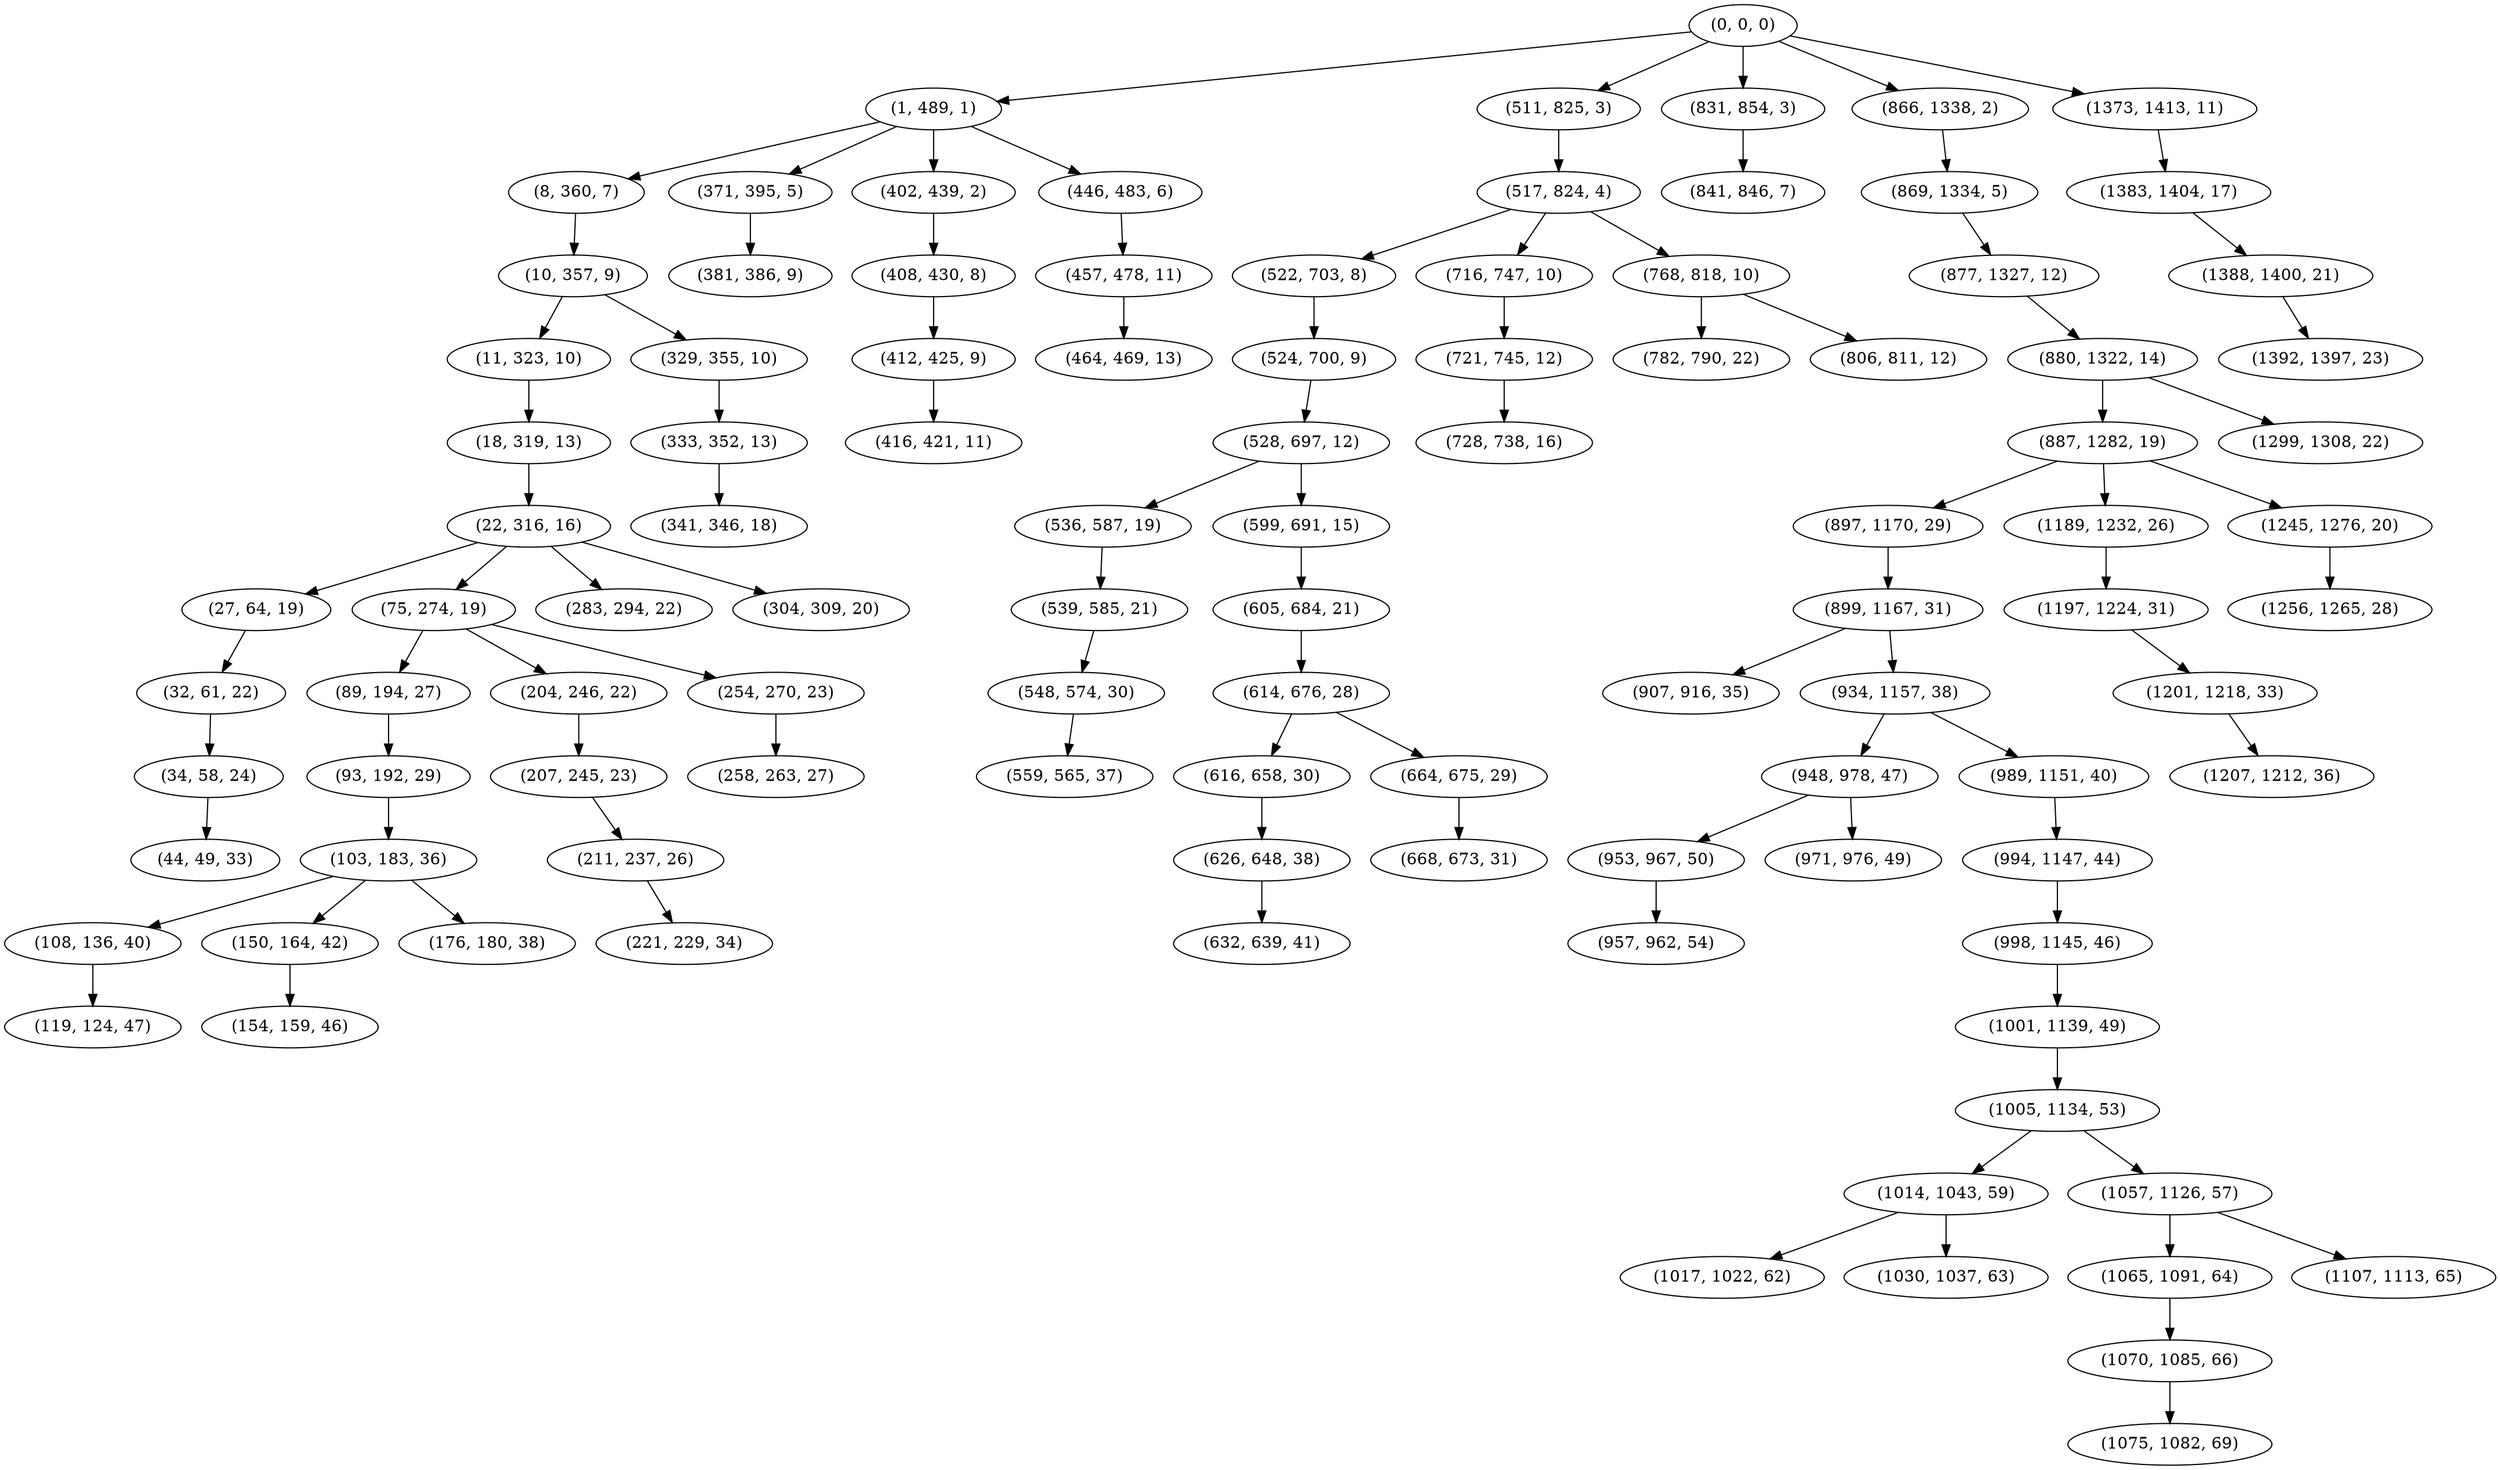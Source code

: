 digraph tree {
    "(0, 0, 0)";
    "(1, 489, 1)";
    "(8, 360, 7)";
    "(10, 357, 9)";
    "(11, 323, 10)";
    "(18, 319, 13)";
    "(22, 316, 16)";
    "(27, 64, 19)";
    "(32, 61, 22)";
    "(34, 58, 24)";
    "(44, 49, 33)";
    "(75, 274, 19)";
    "(89, 194, 27)";
    "(93, 192, 29)";
    "(103, 183, 36)";
    "(108, 136, 40)";
    "(119, 124, 47)";
    "(150, 164, 42)";
    "(154, 159, 46)";
    "(176, 180, 38)";
    "(204, 246, 22)";
    "(207, 245, 23)";
    "(211, 237, 26)";
    "(221, 229, 34)";
    "(254, 270, 23)";
    "(258, 263, 27)";
    "(283, 294, 22)";
    "(304, 309, 20)";
    "(329, 355, 10)";
    "(333, 352, 13)";
    "(341, 346, 18)";
    "(371, 395, 5)";
    "(381, 386, 9)";
    "(402, 439, 2)";
    "(408, 430, 8)";
    "(412, 425, 9)";
    "(416, 421, 11)";
    "(446, 483, 6)";
    "(457, 478, 11)";
    "(464, 469, 13)";
    "(511, 825, 3)";
    "(517, 824, 4)";
    "(522, 703, 8)";
    "(524, 700, 9)";
    "(528, 697, 12)";
    "(536, 587, 19)";
    "(539, 585, 21)";
    "(548, 574, 30)";
    "(559, 565, 37)";
    "(599, 691, 15)";
    "(605, 684, 21)";
    "(614, 676, 28)";
    "(616, 658, 30)";
    "(626, 648, 38)";
    "(632, 639, 41)";
    "(664, 675, 29)";
    "(668, 673, 31)";
    "(716, 747, 10)";
    "(721, 745, 12)";
    "(728, 738, 16)";
    "(768, 818, 10)";
    "(782, 790, 22)";
    "(806, 811, 12)";
    "(831, 854, 3)";
    "(841, 846, 7)";
    "(866, 1338, 2)";
    "(869, 1334, 5)";
    "(877, 1327, 12)";
    "(880, 1322, 14)";
    "(887, 1282, 19)";
    "(897, 1170, 29)";
    "(899, 1167, 31)";
    "(907, 916, 35)";
    "(934, 1157, 38)";
    "(948, 978, 47)";
    "(953, 967, 50)";
    "(957, 962, 54)";
    "(971, 976, 49)";
    "(989, 1151, 40)";
    "(994, 1147, 44)";
    "(998, 1145, 46)";
    "(1001, 1139, 49)";
    "(1005, 1134, 53)";
    "(1014, 1043, 59)";
    "(1017, 1022, 62)";
    "(1030, 1037, 63)";
    "(1057, 1126, 57)";
    "(1065, 1091, 64)";
    "(1070, 1085, 66)";
    "(1075, 1082, 69)";
    "(1107, 1113, 65)";
    "(1189, 1232, 26)";
    "(1197, 1224, 31)";
    "(1201, 1218, 33)";
    "(1207, 1212, 36)";
    "(1245, 1276, 20)";
    "(1256, 1265, 28)";
    "(1299, 1308, 22)";
    "(1373, 1413, 11)";
    "(1383, 1404, 17)";
    "(1388, 1400, 21)";
    "(1392, 1397, 23)";
    "(0, 0, 0)" -> "(1, 489, 1)";
    "(0, 0, 0)" -> "(511, 825, 3)";
    "(0, 0, 0)" -> "(831, 854, 3)";
    "(0, 0, 0)" -> "(866, 1338, 2)";
    "(0, 0, 0)" -> "(1373, 1413, 11)";
    "(1, 489, 1)" -> "(8, 360, 7)";
    "(1, 489, 1)" -> "(371, 395, 5)";
    "(1, 489, 1)" -> "(402, 439, 2)";
    "(1, 489, 1)" -> "(446, 483, 6)";
    "(8, 360, 7)" -> "(10, 357, 9)";
    "(10, 357, 9)" -> "(11, 323, 10)";
    "(10, 357, 9)" -> "(329, 355, 10)";
    "(11, 323, 10)" -> "(18, 319, 13)";
    "(18, 319, 13)" -> "(22, 316, 16)";
    "(22, 316, 16)" -> "(27, 64, 19)";
    "(22, 316, 16)" -> "(75, 274, 19)";
    "(22, 316, 16)" -> "(283, 294, 22)";
    "(22, 316, 16)" -> "(304, 309, 20)";
    "(27, 64, 19)" -> "(32, 61, 22)";
    "(32, 61, 22)" -> "(34, 58, 24)";
    "(34, 58, 24)" -> "(44, 49, 33)";
    "(75, 274, 19)" -> "(89, 194, 27)";
    "(75, 274, 19)" -> "(204, 246, 22)";
    "(75, 274, 19)" -> "(254, 270, 23)";
    "(89, 194, 27)" -> "(93, 192, 29)";
    "(93, 192, 29)" -> "(103, 183, 36)";
    "(103, 183, 36)" -> "(108, 136, 40)";
    "(103, 183, 36)" -> "(150, 164, 42)";
    "(103, 183, 36)" -> "(176, 180, 38)";
    "(108, 136, 40)" -> "(119, 124, 47)";
    "(150, 164, 42)" -> "(154, 159, 46)";
    "(204, 246, 22)" -> "(207, 245, 23)";
    "(207, 245, 23)" -> "(211, 237, 26)";
    "(211, 237, 26)" -> "(221, 229, 34)";
    "(254, 270, 23)" -> "(258, 263, 27)";
    "(329, 355, 10)" -> "(333, 352, 13)";
    "(333, 352, 13)" -> "(341, 346, 18)";
    "(371, 395, 5)" -> "(381, 386, 9)";
    "(402, 439, 2)" -> "(408, 430, 8)";
    "(408, 430, 8)" -> "(412, 425, 9)";
    "(412, 425, 9)" -> "(416, 421, 11)";
    "(446, 483, 6)" -> "(457, 478, 11)";
    "(457, 478, 11)" -> "(464, 469, 13)";
    "(511, 825, 3)" -> "(517, 824, 4)";
    "(517, 824, 4)" -> "(522, 703, 8)";
    "(517, 824, 4)" -> "(716, 747, 10)";
    "(517, 824, 4)" -> "(768, 818, 10)";
    "(522, 703, 8)" -> "(524, 700, 9)";
    "(524, 700, 9)" -> "(528, 697, 12)";
    "(528, 697, 12)" -> "(536, 587, 19)";
    "(528, 697, 12)" -> "(599, 691, 15)";
    "(536, 587, 19)" -> "(539, 585, 21)";
    "(539, 585, 21)" -> "(548, 574, 30)";
    "(548, 574, 30)" -> "(559, 565, 37)";
    "(599, 691, 15)" -> "(605, 684, 21)";
    "(605, 684, 21)" -> "(614, 676, 28)";
    "(614, 676, 28)" -> "(616, 658, 30)";
    "(614, 676, 28)" -> "(664, 675, 29)";
    "(616, 658, 30)" -> "(626, 648, 38)";
    "(626, 648, 38)" -> "(632, 639, 41)";
    "(664, 675, 29)" -> "(668, 673, 31)";
    "(716, 747, 10)" -> "(721, 745, 12)";
    "(721, 745, 12)" -> "(728, 738, 16)";
    "(768, 818, 10)" -> "(782, 790, 22)";
    "(768, 818, 10)" -> "(806, 811, 12)";
    "(831, 854, 3)" -> "(841, 846, 7)";
    "(866, 1338, 2)" -> "(869, 1334, 5)";
    "(869, 1334, 5)" -> "(877, 1327, 12)";
    "(877, 1327, 12)" -> "(880, 1322, 14)";
    "(880, 1322, 14)" -> "(887, 1282, 19)";
    "(880, 1322, 14)" -> "(1299, 1308, 22)";
    "(887, 1282, 19)" -> "(897, 1170, 29)";
    "(887, 1282, 19)" -> "(1189, 1232, 26)";
    "(887, 1282, 19)" -> "(1245, 1276, 20)";
    "(897, 1170, 29)" -> "(899, 1167, 31)";
    "(899, 1167, 31)" -> "(907, 916, 35)";
    "(899, 1167, 31)" -> "(934, 1157, 38)";
    "(934, 1157, 38)" -> "(948, 978, 47)";
    "(934, 1157, 38)" -> "(989, 1151, 40)";
    "(948, 978, 47)" -> "(953, 967, 50)";
    "(948, 978, 47)" -> "(971, 976, 49)";
    "(953, 967, 50)" -> "(957, 962, 54)";
    "(989, 1151, 40)" -> "(994, 1147, 44)";
    "(994, 1147, 44)" -> "(998, 1145, 46)";
    "(998, 1145, 46)" -> "(1001, 1139, 49)";
    "(1001, 1139, 49)" -> "(1005, 1134, 53)";
    "(1005, 1134, 53)" -> "(1014, 1043, 59)";
    "(1005, 1134, 53)" -> "(1057, 1126, 57)";
    "(1014, 1043, 59)" -> "(1017, 1022, 62)";
    "(1014, 1043, 59)" -> "(1030, 1037, 63)";
    "(1057, 1126, 57)" -> "(1065, 1091, 64)";
    "(1057, 1126, 57)" -> "(1107, 1113, 65)";
    "(1065, 1091, 64)" -> "(1070, 1085, 66)";
    "(1070, 1085, 66)" -> "(1075, 1082, 69)";
    "(1189, 1232, 26)" -> "(1197, 1224, 31)";
    "(1197, 1224, 31)" -> "(1201, 1218, 33)";
    "(1201, 1218, 33)" -> "(1207, 1212, 36)";
    "(1245, 1276, 20)" -> "(1256, 1265, 28)";
    "(1373, 1413, 11)" -> "(1383, 1404, 17)";
    "(1383, 1404, 17)" -> "(1388, 1400, 21)";
    "(1388, 1400, 21)" -> "(1392, 1397, 23)";
}
